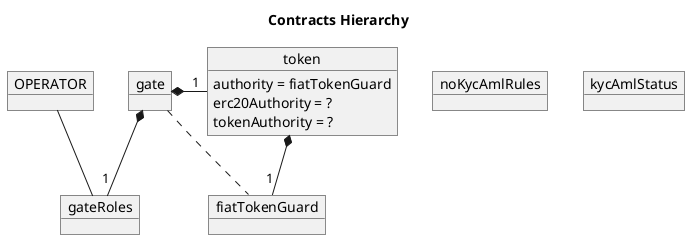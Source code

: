 @startuml

title Contracts Hierarchy

object gate
object gateRoles

object token {
    authority = fiatTokenGuard
    erc20Authority = ?
    tokenAuthority = ?
}

object fiatTokenGuard

object noKycAmlRules
object kycAmlStatus
'object fullKycAmlRules

object OPERATOR

OPERATOR -- gateRoles
'OPERATOR .. fiatTokenGuard
gate .. fiatTokenGuard
gate *-- "1" gateRoles
gate *- "1" token
token *-- "1" fiatTokenGuard
'token *-- "1" noKycAmlRules
'token *-- "1" noKycAmlRules
'fullKycAmlRules *-- "1" kycAmlStatus

newpage

object gate
object gateRoles

object token {
    authority = fiatTokenGuard
    erc20Authority = noKycAmlRules
    tokenAuthority = noKycAmlRules
}

object fiatTokenGuard

object noKycAmlRules
object kycAmlStatus
object fullKycAmlRules

object OPERATOR

OPERATOR - gateRoles
gate *-- "1" gateRoles
gate *- "1" token
token *-- "1" fiatTokenGuard
token *-- "1" fullKycAmlRules
token *-- "1" fullKycAmlRules
fullKycAmlRules *-- "1" kycAmlStatus

@enduml
